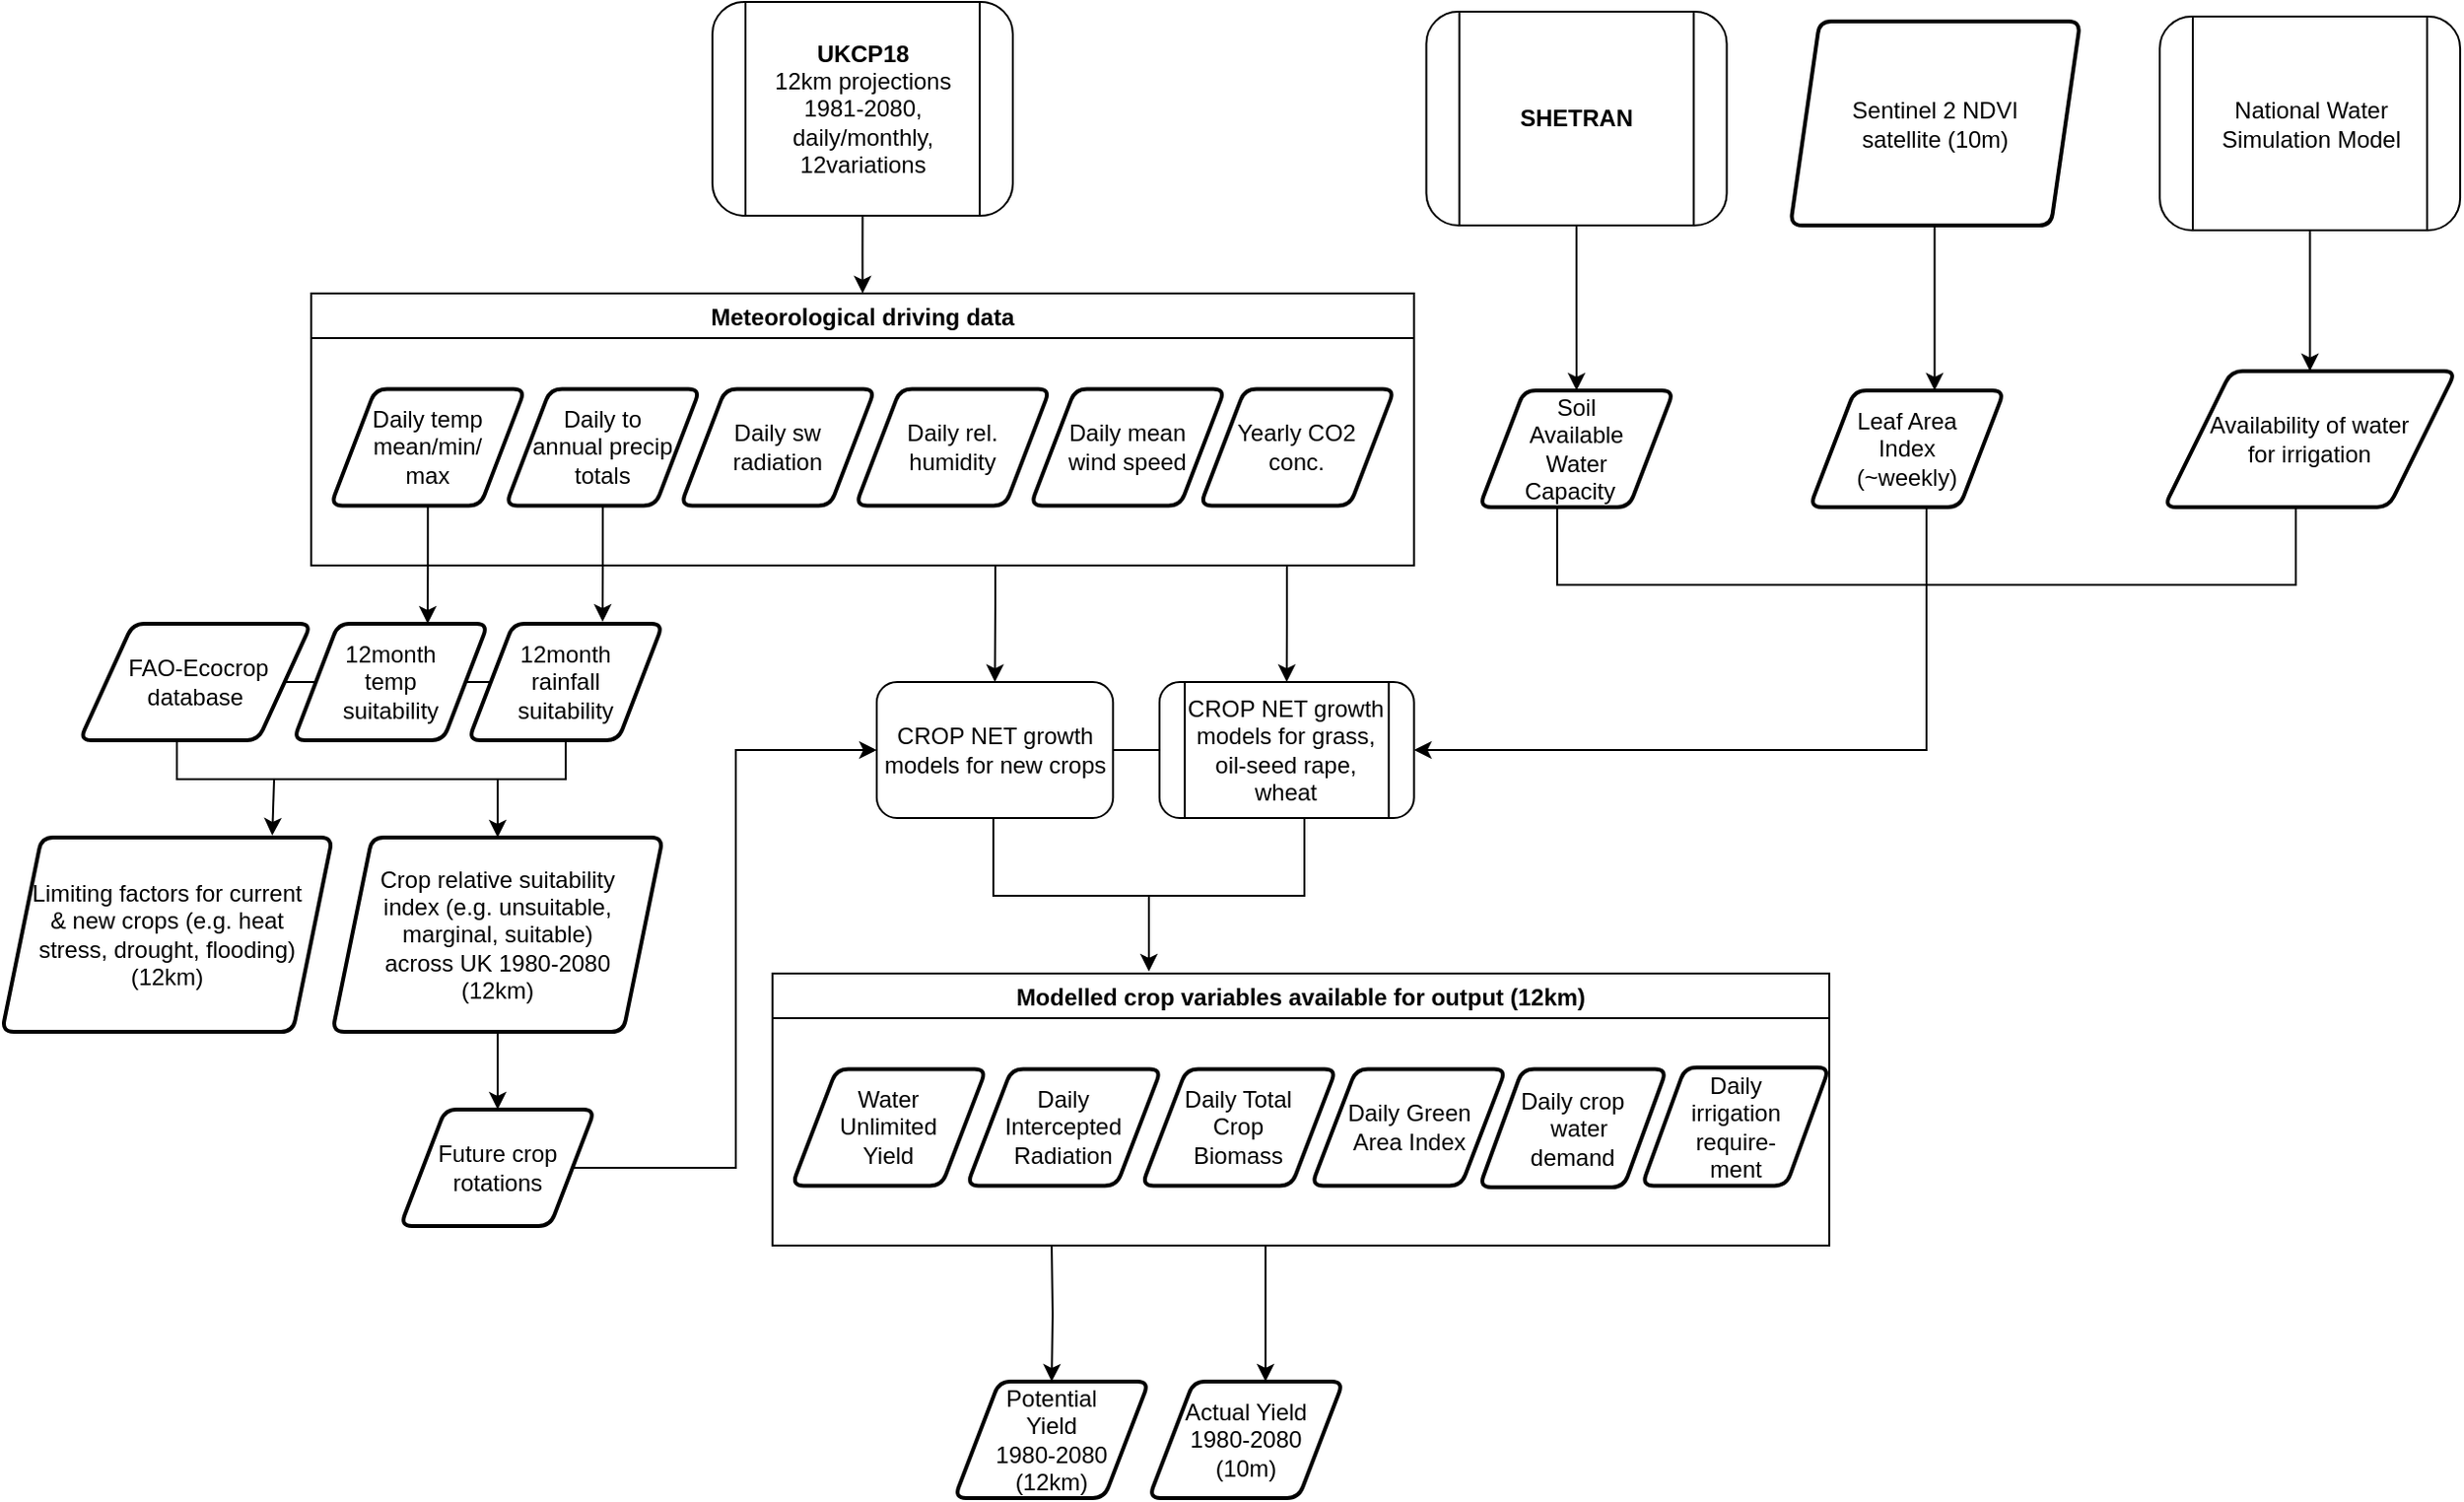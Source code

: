 <mxfile version="13.10.4" type="github">
  <diagram id="Yevh-g8nTKUBOGGr0oUq" name="Page-1">
    <mxGraphModel dx="782" dy="1904" grid="1" gridSize="10" guides="1" tooltips="1" connect="1" arrows="1" fold="1" page="1" pageScale="1" pageWidth="827" pageHeight="1169" math="0" shadow="0">
      <root>
        <mxCell id="gkHT4bu3b0f0jtjOqA4o-0" />
        <mxCell id="gkHT4bu3b0f0jtjOqA4o-1" parent="gkHT4bu3b0f0jtjOqA4o-0" />
        <mxCell id="VNxaeYcz-5pTjhsVP7Z5-10" style="edgeStyle=orthogonalEdgeStyle;rounded=0;orthogonalLoop=1;jettySize=auto;html=1;entryX=0.5;entryY=0;entryDx=0;entryDy=0;" parent="gkHT4bu3b0f0jtjOqA4o-1" source="crPVwcIPL3rN5ODeDzdk-15" target="ddazaEeR6ssN1BWX0ktI-7" edge="1">
          <mxGeometry relative="1" as="geometry">
            <mxPoint x="570.93" y="210" as="targetPoint" />
            <Array as="points">
              <mxPoint x="651" y="170" />
              <mxPoint x="651" y="170" />
            </Array>
          </mxGeometry>
        </mxCell>
        <mxCell id="crPVwcIPL3rN5ODeDzdk-15" value="Meteorological driving data" style="swimlane;" parent="gkHT4bu3b0f0jtjOqA4o-1" vertex="1">
          <mxGeometry x="299.11" y="10" width="567.26" height="140" as="geometry" />
        </mxCell>
        <mxCell id="crPVwcIPL3rN5ODeDzdk-16" value="&lt;div&gt;Daily to &lt;br&gt;&lt;/div&gt;&lt;div&gt;annual precip&lt;/div&gt;&lt;div&gt;totals&lt;br&gt;&lt;/div&gt;" style="shape=parallelogram;html=1;strokeWidth=2;perimeter=parallelogramPerimeter;whiteSpace=wrap;rounded=1;arcSize=12;size=0.23;" parent="crPVwcIPL3rN5ODeDzdk-15" vertex="1">
          <mxGeometry x="100" y="49.21" width="100" height="60" as="geometry" />
        </mxCell>
        <mxCell id="crPVwcIPL3rN5ODeDzdk-17" value="&lt;div&gt;Daily temp&lt;/div&gt;&lt;div&gt;mean/min/&lt;/div&gt;&lt;div&gt;max&lt;br&gt;&lt;/div&gt;" style="shape=parallelogram;html=1;strokeWidth=2;perimeter=parallelogramPerimeter;whiteSpace=wrap;rounded=1;arcSize=12;size=0.23;" parent="crPVwcIPL3rN5ODeDzdk-15" vertex="1">
          <mxGeometry x="10" y="49.21" width="100" height="60" as="geometry" />
        </mxCell>
        <mxCell id="wCKSHiEcdpWvHQWmLOOp-2" value="&lt;div&gt;Daily sw&lt;/div&gt;&lt;div&gt;radiation&lt;br&gt;&lt;/div&gt;" style="shape=parallelogram;html=1;strokeWidth=2;perimeter=parallelogramPerimeter;whiteSpace=wrap;rounded=1;arcSize=12;size=0.23;" parent="crPVwcIPL3rN5ODeDzdk-15" vertex="1">
          <mxGeometry x="190" y="49.21" width="100" height="60" as="geometry" />
        </mxCell>
        <mxCell id="wCKSHiEcdpWvHQWmLOOp-3" value="&lt;div&gt;Daily rel.&lt;/div&gt;&lt;div&gt;humidity&lt;br&gt;&lt;/div&gt;" style="shape=parallelogram;html=1;strokeWidth=2;perimeter=parallelogramPerimeter;whiteSpace=wrap;rounded=1;arcSize=12;size=0.23;" parent="crPVwcIPL3rN5ODeDzdk-15" vertex="1">
          <mxGeometry x="280" y="49.21" width="100" height="60" as="geometry" />
        </mxCell>
        <mxCell id="wCKSHiEcdpWvHQWmLOOp-5" value="&lt;div&gt;Daily mean&lt;/div&gt;&lt;div&gt;wind speed&lt;br&gt;&lt;/div&gt;" style="shape=parallelogram;html=1;strokeWidth=2;perimeter=parallelogramPerimeter;whiteSpace=wrap;rounded=1;arcSize=12;size=0.23;" parent="crPVwcIPL3rN5ODeDzdk-15" vertex="1">
          <mxGeometry x="370" y="49.21" width="100" height="60" as="geometry" />
        </mxCell>
        <mxCell id="wCKSHiEcdpWvHQWmLOOp-6" value="&lt;div&gt;Yearly CO2&lt;/div&gt;&lt;div&gt;conc.&lt;br&gt;&lt;/div&gt;" style="shape=parallelogram;html=1;strokeWidth=2;perimeter=parallelogramPerimeter;whiteSpace=wrap;rounded=1;arcSize=12;size=0.23;" parent="crPVwcIPL3rN5ODeDzdk-15" vertex="1">
          <mxGeometry x="457.26" y="49.21" width="100" height="60" as="geometry" />
        </mxCell>
        <mxCell id="ddazaEeR6ssN1BWX0ktI-7" value="CROP NET growth models for new crops" style="rounded=1;whiteSpace=wrap;html=1;fontSize=12;glass=0;strokeWidth=1;shadow=0;" parent="gkHT4bu3b0f0jtjOqA4o-1" vertex="1">
          <mxGeometry x="590" y="210" width="121.57" height="70" as="geometry" />
        </mxCell>
        <mxCell id="wCKSHiEcdpWvHQWmLOOp-8" style="edgeStyle=orthogonalEdgeStyle;rounded=0;orthogonalLoop=1;jettySize=auto;html=1;exitX=0.5;exitY=1;exitDx=0;exitDy=0;entryX=0.5;entryY=0;entryDx=0;entryDy=0;" parent="gkHT4bu3b0f0jtjOqA4o-1" source="wCKSHiEcdpWvHQWmLOOp-0" target="crPVwcIPL3rN5ODeDzdk-15" edge="1">
          <mxGeometry relative="1" as="geometry" />
        </mxCell>
        <mxCell id="wCKSHiEcdpWvHQWmLOOp-0" value="&lt;div&gt;&lt;b&gt;UKCP18&lt;/b&gt;&lt;/div&gt;&lt;div&gt;12km projections 1981-2080, daily/monthly, 12variations&lt;br&gt;&lt;/div&gt;" style="shape=process;whiteSpace=wrap;html=1;backgroundOutline=1;shadow=0;fontFamily=Helvetica;fontSize=12;fontColor=#000000;align=center;strokeColor=#000000;strokeWidth=1;fillColor=#ffffff;rounded=1;" parent="gkHT4bu3b0f0jtjOqA4o-1" vertex="1">
          <mxGeometry x="505.47" y="-140" width="154.53" height="110" as="geometry" />
        </mxCell>
        <mxCell id="wCKSHiEcdpWvHQWmLOOp-9" value="&lt;div&gt;12month &lt;br&gt;&lt;/div&gt;&lt;div&gt;temp&lt;/div&gt;&lt;div&gt;suitability&lt;br&gt;&lt;/div&gt;" style="shape=parallelogram;html=1;strokeWidth=2;perimeter=parallelogramPerimeter;whiteSpace=wrap;rounded=1;arcSize=12;size=0.23;" parent="gkHT4bu3b0f0jtjOqA4o-1" vertex="1">
          <mxGeometry x="290" y="180" width="100" height="60" as="geometry" />
        </mxCell>
        <mxCell id="wCKSHiEcdpWvHQWmLOOp-10" value="&lt;div&gt;12month &lt;br&gt;&lt;/div&gt;&lt;div&gt;rainfall&lt;/div&gt;&lt;div&gt;suitability&lt;br&gt;&lt;/div&gt;" style="shape=parallelogram;html=1;strokeWidth=2;perimeter=parallelogramPerimeter;whiteSpace=wrap;rounded=1;arcSize=12;size=0.23;" parent="gkHT4bu3b0f0jtjOqA4o-1" vertex="1">
          <mxGeometry x="380" y="180" width="100" height="60" as="geometry" />
        </mxCell>
        <mxCell id="wCKSHiEcdpWvHQWmLOOp-15" style="edgeStyle=orthogonalEdgeStyle;rounded=0;orthogonalLoop=1;jettySize=auto;html=1;exitX=0.5;exitY=1;exitDx=0;exitDy=0;entryX=0.69;entryY=0;entryDx=0;entryDy=0;entryPerimeter=0;" parent="gkHT4bu3b0f0jtjOqA4o-1" source="crPVwcIPL3rN5ODeDzdk-17" target="wCKSHiEcdpWvHQWmLOOp-9" edge="1">
          <mxGeometry relative="1" as="geometry" />
        </mxCell>
        <mxCell id="wCKSHiEcdpWvHQWmLOOp-16" style="edgeStyle=orthogonalEdgeStyle;rounded=0;orthogonalLoop=1;jettySize=auto;html=1;exitX=0.5;exitY=1;exitDx=0;exitDy=0;entryX=0.69;entryY=-0.017;entryDx=0;entryDy=0;entryPerimeter=0;" parent="gkHT4bu3b0f0jtjOqA4o-1" source="crPVwcIPL3rN5ODeDzdk-16" target="wCKSHiEcdpWvHQWmLOOp-10" edge="1">
          <mxGeometry relative="1" as="geometry" />
        </mxCell>
        <mxCell id="wCKSHiEcdpWvHQWmLOOp-32" style="edgeStyle=orthogonalEdgeStyle;rounded=0;orthogonalLoop=1;jettySize=auto;html=1;exitX=0.5;exitY=1;exitDx=0;exitDy=0;entryX=0.5;entryY=0;entryDx=0;entryDy=0;" parent="gkHT4bu3b0f0jtjOqA4o-1" source="lZxQcJOYDEL4WEOB50Lx-2" target="wCKSHiEcdpWvHQWmLOOp-23" edge="1">
          <mxGeometry relative="1" as="geometry" />
        </mxCell>
        <mxCell id="wCKSHiEcdpWvHQWmLOOp-17" value="&lt;div&gt;Limiting factors for current&lt;/div&gt;&lt;div&gt;&amp;amp; new crops (e.g. heat&lt;/div&gt;&lt;div&gt;stress, drought, flooding)&lt;/div&gt;&lt;div&gt;(12km)&lt;br&gt;&lt;/div&gt;" style="shape=parallelogram;html=1;strokeWidth=2;perimeter=parallelogramPerimeter;whiteSpace=wrap;rounded=1;arcSize=12;size=0.12;" parent="gkHT4bu3b0f0jtjOqA4o-1" vertex="1">
          <mxGeometry x="140" y="290" width="170" height="100" as="geometry" />
        </mxCell>
        <mxCell id="wCKSHiEcdpWvHQWmLOOp-18" value="&lt;div&gt;&amp;nbsp;FAO-Ecocrop&lt;/div&gt;&lt;div&gt;database&lt;br&gt;&lt;/div&gt;" style="shape=parallelogram;html=1;strokeWidth=2;perimeter=parallelogramPerimeter;whiteSpace=wrap;rounded=1;arcSize=12;size=0.23;" parent="gkHT4bu3b0f0jtjOqA4o-1" vertex="1">
          <mxGeometry x="180" y="180" width="119.11" height="60" as="geometry" />
        </mxCell>
        <mxCell id="wCKSHiEcdpWvHQWmLOOp-72" style="edgeStyle=orthogonalEdgeStyle;rounded=0;orthogonalLoop=1;jettySize=auto;html=1;exitX=1;exitY=0.5;exitDx=0;exitDy=0;entryX=0;entryY=0.5;entryDx=0;entryDy=0;" parent="gkHT4bu3b0f0jtjOqA4o-1" source="wCKSHiEcdpWvHQWmLOOp-23" target="ddazaEeR6ssN1BWX0ktI-7" edge="1">
          <mxGeometry relative="1" as="geometry" />
        </mxCell>
        <mxCell id="wCKSHiEcdpWvHQWmLOOp-23" value="&lt;div&gt;Future crop&lt;/div&gt;&lt;div&gt;rotations&lt;br&gt;&lt;/div&gt;" style="shape=parallelogram;html=1;strokeWidth=2;perimeter=parallelogramPerimeter;whiteSpace=wrap;rounded=1;arcSize=12;size=0.23;" parent="gkHT4bu3b0f0jtjOqA4o-1" vertex="1">
          <mxGeometry x="345.0" y="430" width="100" height="60" as="geometry" />
        </mxCell>
        <mxCell id="wCKSHiEcdpWvHQWmLOOp-24" value="" style="endArrow=none;html=1;entryX=0;entryY=0.5;entryDx=0;entryDy=0;" parent="gkHT4bu3b0f0jtjOqA4o-1" source="wCKSHiEcdpWvHQWmLOOp-18" target="wCKSHiEcdpWvHQWmLOOp-9" edge="1">
          <mxGeometry width="50" height="50" relative="1" as="geometry">
            <mxPoint x="280" y="260" as="sourcePoint" />
            <mxPoint x="310" y="210" as="targetPoint" />
          </mxGeometry>
        </mxCell>
        <mxCell id="wCKSHiEcdpWvHQWmLOOp-27" value="" style="endArrow=none;html=1;entryX=0;entryY=0.5;entryDx=0;entryDy=0;exitX=1;exitY=0.5;exitDx=0;exitDy=0;" parent="gkHT4bu3b0f0jtjOqA4o-1" source="wCKSHiEcdpWvHQWmLOOp-9" target="wCKSHiEcdpWvHQWmLOOp-10" edge="1">
          <mxGeometry width="50" height="50" relative="1" as="geometry">
            <mxPoint x="380" y="210" as="sourcePoint" />
            <mxPoint x="396.088" y="210" as="targetPoint" />
          </mxGeometry>
        </mxCell>
        <mxCell id="wCKSHiEcdpWvHQWmLOOp-31" style="edgeStyle=orthogonalEdgeStyle;rounded=0;orthogonalLoop=1;jettySize=auto;html=1;exitX=0.83;exitY=1;exitDx=0;exitDy=0;entryX=0.5;entryY=0;entryDx=0;entryDy=0;exitPerimeter=0;" parent="gkHT4bu3b0f0jtjOqA4o-1" source="wCKSHiEcdpWvHQWmLOOp-29" target="lZxQcJOYDEL4WEOB50Lx-2" edge="1">
          <mxGeometry relative="1" as="geometry">
            <Array as="points">
              <mxPoint x="395" y="260" />
            </Array>
          </mxGeometry>
        </mxCell>
        <mxCell id="lZxQcJOYDEL4WEOB50Lx-3" style="edgeStyle=orthogonalEdgeStyle;rounded=0;orthogonalLoop=1;jettySize=auto;html=1;exitX=0.25;exitY=1;exitDx=0;exitDy=0;entryX=0.818;entryY=-0.01;entryDx=0;entryDy=0;entryPerimeter=0;" parent="gkHT4bu3b0f0jtjOqA4o-1" source="wCKSHiEcdpWvHQWmLOOp-29" target="wCKSHiEcdpWvHQWmLOOp-17" edge="1">
          <mxGeometry relative="1" as="geometry" />
        </mxCell>
        <mxCell id="wCKSHiEcdpWvHQWmLOOp-29" value="" style="shape=partialRectangle;whiteSpace=wrap;html=1;bottom=1;right=1;left=1;top=0;fillColor=none;routingCenterX=-0.5;" parent="gkHT4bu3b0f0jtjOqA4o-1" vertex="1">
          <mxGeometry x="230" y="240" width="200" height="20" as="geometry" />
        </mxCell>
        <mxCell id="wCKSHiEcdpWvHQWmLOOp-35" value="CROP NET growth models for grass, oil-seed rape, wheat" style="shape=process;whiteSpace=wrap;html=1;backgroundOutline=1;shadow=0;fontFamily=Helvetica;fontSize=12;fontColor=#000000;align=center;strokeColor=#000000;strokeWidth=1;fillColor=#ffffff;rounded=1;" parent="gkHT4bu3b0f0jtjOqA4o-1" vertex="1">
          <mxGeometry x="735.44" y="210" width="130.93" height="70" as="geometry" />
        </mxCell>
        <mxCell id="wCKSHiEcdpWvHQWmLOOp-38" style="edgeStyle=orthogonalEdgeStyle;rounded=0;orthogonalLoop=1;jettySize=auto;html=1;entryX=0.5;entryY=0;entryDx=0;entryDy=0;" parent="gkHT4bu3b0f0jtjOqA4o-1" target="wCKSHiEcdpWvHQWmLOOp-35" edge="1">
          <mxGeometry relative="1" as="geometry">
            <mxPoint x="750.011" y="240" as="targetPoint" />
            <mxPoint x="801" y="150" as="sourcePoint" />
            <Array as="points">
              <mxPoint x="801" y="180" />
              <mxPoint x="801" y="180" />
            </Array>
          </mxGeometry>
        </mxCell>
        <mxCell id="wCKSHiEcdpWvHQWmLOOp-44" value="" style="endArrow=none;html=1;exitX=1;exitY=0.5;exitDx=0;exitDy=0;entryX=0;entryY=0.5;entryDx=0;entryDy=0;" parent="gkHT4bu3b0f0jtjOqA4o-1" source="ddazaEeR6ssN1BWX0ktI-7" target="wCKSHiEcdpWvHQWmLOOp-35" edge="1">
          <mxGeometry width="50" height="50" relative="1" as="geometry">
            <mxPoint x="690" y="244.66" as="sourcePoint" />
            <mxPoint x="740" y="245" as="targetPoint" />
          </mxGeometry>
        </mxCell>
        <mxCell id="89iqilX4cf4417XdQgaj-3" style="edgeStyle=orthogonalEdgeStyle;rounded=0;orthogonalLoop=1;jettySize=auto;html=1;exitX=0.5;exitY=1;exitDx=0;exitDy=0;" parent="gkHT4bu3b0f0jtjOqA4o-1" source="wCKSHiEcdpWvHQWmLOOp-46" edge="1">
          <mxGeometry relative="1" as="geometry">
            <mxPoint x="730" y="359" as="targetPoint" />
          </mxGeometry>
        </mxCell>
        <mxCell id="wCKSHiEcdpWvHQWmLOOp-46" value="" style="shape=partialRectangle;whiteSpace=wrap;html=1;bottom=1;right=1;left=1;top=0;fillColor=none;routingCenterX=-0.5;" parent="gkHT4bu3b0f0jtjOqA4o-1" vertex="1">
          <mxGeometry x="650" y="280" width="160" height="40" as="geometry" />
        </mxCell>
        <mxCell id="wCKSHiEcdpWvHQWmLOOp-61" style="edgeStyle=orthogonalEdgeStyle;rounded=0;orthogonalLoop=1;jettySize=auto;html=1;entryX=0.5;entryY=0;entryDx=0;entryDy=0;" parent="gkHT4bu3b0f0jtjOqA4o-1" target="wCKSHiEcdpWvHQWmLOOp-59" edge="1">
          <mxGeometry relative="1" as="geometry">
            <mxPoint x="680" y="500" as="sourcePoint" />
          </mxGeometry>
        </mxCell>
        <mxCell id="wCKSHiEcdpWvHQWmLOOp-51" value="Modelled crop variables available for output (12km)" style="swimlane;" parent="gkHT4bu3b0f0jtjOqA4o-1" vertex="1">
          <mxGeometry x="536.37" y="360" width="543.63" height="140" as="geometry" />
        </mxCell>
        <mxCell id="wCKSHiEcdpWvHQWmLOOp-54" value="&lt;div&gt;Water&lt;/div&gt;&lt;div&gt;Unlimited&lt;/div&gt;&lt;div&gt;Yield&lt;br&gt;&lt;/div&gt;" style="shape=parallelogram;html=1;strokeWidth=2;perimeter=parallelogramPerimeter;whiteSpace=wrap;rounded=1;arcSize=12;size=0.23;" parent="wCKSHiEcdpWvHQWmLOOp-51" vertex="1">
          <mxGeometry x="10" y="49.21" width="100" height="60" as="geometry" />
        </mxCell>
        <mxCell id="wCKSHiEcdpWvHQWmLOOp-55" value="&lt;div&gt;Daily &lt;br&gt;&lt;/div&gt;&lt;div&gt;Intercepted&lt;/div&gt;&lt;div&gt;Radiation&lt;br&gt;&lt;/div&gt;" style="shape=parallelogram;html=1;strokeWidth=2;perimeter=parallelogramPerimeter;whiteSpace=wrap;rounded=1;arcSize=12;size=0.23;" parent="wCKSHiEcdpWvHQWmLOOp-51" vertex="1">
          <mxGeometry x="100" y="49.21" width="100" height="60" as="geometry" />
        </mxCell>
        <mxCell id="wCKSHiEcdpWvHQWmLOOp-56" value="&lt;div&gt;Daily Total&lt;/div&gt;&lt;div&gt;Crop &lt;br&gt;&lt;/div&gt;&lt;div&gt;Biomass&lt;br&gt;&lt;/div&gt;" style="shape=parallelogram;html=1;strokeWidth=2;perimeter=parallelogramPerimeter;whiteSpace=wrap;rounded=1;arcSize=12;size=0.23;" parent="wCKSHiEcdpWvHQWmLOOp-51" vertex="1">
          <mxGeometry x="190" y="49.21" width="100" height="60" as="geometry" />
        </mxCell>
        <mxCell id="wCKSHiEcdpWvHQWmLOOp-57" value="&lt;div&gt;Daily crop &lt;br&gt;&lt;/div&gt;&lt;div&gt;&amp;nbsp; water &lt;br&gt;&lt;/div&gt;demand" style="shape=parallelogram;html=1;strokeWidth=2;perimeter=parallelogramPerimeter;whiteSpace=wrap;rounded=1;arcSize=12;size=0.23;" parent="wCKSHiEcdpWvHQWmLOOp-51" vertex="1">
          <mxGeometry x="363.63" y="49.21" width="96.37" height="60.79" as="geometry" />
        </mxCell>
        <mxCell id="89iqilX4cf4417XdQgaj-1" value="&lt;div&gt;Daily &lt;br&gt;&lt;/div&gt;&lt;div&gt;irrigation&lt;/div&gt;&lt;div&gt;require-&lt;/div&gt;&lt;div&gt;ment&lt;/div&gt;" style="shape=parallelogram;html=1;strokeWidth=2;perimeter=parallelogramPerimeter;whiteSpace=wrap;rounded=1;arcSize=12;size=0.23;" parent="wCKSHiEcdpWvHQWmLOOp-51" vertex="1">
          <mxGeometry x="447.26" y="48.42" width="96.37" height="60.79" as="geometry" />
        </mxCell>
        <mxCell id="wCKSHiEcdpWvHQWmLOOp-59" value="&lt;div&gt;Potential&lt;/div&gt;&lt;div&gt;Yield&lt;/div&gt;&lt;div&gt;1980-2080&lt;br&gt;&lt;/div&gt;&lt;div&gt; (12km)&lt;/div&gt;" style="shape=parallelogram;html=1;strokeWidth=2;perimeter=parallelogramPerimeter;whiteSpace=wrap;rounded=1;arcSize=12;size=0.23;" parent="gkHT4bu3b0f0jtjOqA4o-1" vertex="1">
          <mxGeometry x="630" y="570" width="100" height="60" as="geometry" />
        </mxCell>
        <mxCell id="wCKSHiEcdpWvHQWmLOOp-60" value="&lt;div&gt;Actual Yield&lt;/div&gt;&lt;div&gt;1980-2080&lt;br&gt;&lt;/div&gt;&lt;div&gt;(10m)&lt;br&gt;&lt;/div&gt;" style="shape=parallelogram;html=1;strokeWidth=2;perimeter=parallelogramPerimeter;whiteSpace=wrap;rounded=1;arcSize=12;size=0.23;" parent="gkHT4bu3b0f0jtjOqA4o-1" vertex="1">
          <mxGeometry x="730.0" y="570" width="100" height="60" as="geometry" />
        </mxCell>
        <mxCell id="wCKSHiEcdpWvHQWmLOOp-62" style="edgeStyle=orthogonalEdgeStyle;rounded=0;orthogonalLoop=1;jettySize=auto;html=1;entryX=0.5;entryY=0;entryDx=0;entryDy=0;" parent="gkHT4bu3b0f0jtjOqA4o-1" edge="1">
          <mxGeometry relative="1" as="geometry">
            <mxPoint x="790" y="500" as="sourcePoint" />
            <mxPoint x="790" y="570" as="targetPoint" />
          </mxGeometry>
        </mxCell>
        <mxCell id="wCKSHiEcdpWvHQWmLOOp-66" style="edgeStyle=orthogonalEdgeStyle;rounded=0;orthogonalLoop=1;jettySize=auto;html=1;" parent="gkHT4bu3b0f0jtjOqA4o-1" source="wCKSHiEcdpWvHQWmLOOp-63" target="wCKSHiEcdpWvHQWmLOOp-65" edge="1">
          <mxGeometry relative="1" as="geometry" />
        </mxCell>
        <mxCell id="wCKSHiEcdpWvHQWmLOOp-63" value="&lt;div&gt;&lt;b&gt;SHETRAN&lt;br&gt;&lt;/b&gt;&lt;/div&gt;" style="shape=process;whiteSpace=wrap;html=1;backgroundOutline=1;shadow=0;fontFamily=Helvetica;fontSize=12;fontColor=#000000;align=center;strokeColor=#000000;strokeWidth=1;fillColor=#ffffff;rounded=1;" parent="gkHT4bu3b0f0jtjOqA4o-1" vertex="1">
          <mxGeometry x="872.73" y="-135" width="154.53" height="110" as="geometry" />
        </mxCell>
        <mxCell id="wCKSHiEcdpWvHQWmLOOp-64" value="&lt;div&gt;Sentinel 2 NDVI&lt;/div&gt;&lt;div&gt;satellite (10m)&lt;br&gt;&lt;/div&gt;" style="shape=parallelogram;html=1;strokeWidth=2;perimeter=parallelogramPerimeter;whiteSpace=wrap;rounded=1;arcSize=12;size=0.101;" parent="gkHT4bu3b0f0jtjOqA4o-1" vertex="1">
          <mxGeometry x="1060" y="-130" width="149.07" height="105" as="geometry" />
        </mxCell>
        <mxCell id="wCKSHiEcdpWvHQWmLOOp-65" value="&lt;div&gt;Soil &lt;br&gt;&lt;/div&gt;&lt;div&gt; Available &lt;br&gt;&lt;/div&gt;&lt;div&gt;Water &lt;br&gt;&lt;/div&gt;&lt;div&gt;&amp;nbsp;&amp;nbsp; Capacity&amp;nbsp;&amp;nbsp;&amp;nbsp;&amp;nbsp;&amp;nbsp; &lt;/div&gt;" style="shape=parallelogram;html=1;strokeWidth=2;perimeter=parallelogramPerimeter;whiteSpace=wrap;rounded=1;arcSize=12;size=0.23;" parent="gkHT4bu3b0f0jtjOqA4o-1" vertex="1">
          <mxGeometry x="900" y="60" width="100" height="60" as="geometry" />
        </mxCell>
        <mxCell id="wCKSHiEcdpWvHQWmLOOp-67" value="&lt;div&gt;Leaf Area&lt;/div&gt;&lt;div&gt;Index &lt;br&gt;&lt;/div&gt;&lt;div&gt;(~weekly)&lt;br&gt;&lt;/div&gt;" style="shape=parallelogram;html=1;strokeWidth=2;perimeter=parallelogramPerimeter;whiteSpace=wrap;rounded=1;arcSize=12;size=0.23;" parent="gkHT4bu3b0f0jtjOqA4o-1" vertex="1">
          <mxGeometry x="1070" y="60" width="100" height="60" as="geometry" />
        </mxCell>
        <mxCell id="wCKSHiEcdpWvHQWmLOOp-69" style="edgeStyle=orthogonalEdgeStyle;rounded=0;orthogonalLoop=1;jettySize=auto;html=1;" parent="gkHT4bu3b0f0jtjOqA4o-1" edge="1">
          <mxGeometry relative="1" as="geometry">
            <mxPoint x="1134.186" y="-25" as="sourcePoint" />
            <mxPoint x="1134.186" y="60.0" as="targetPoint" />
          </mxGeometry>
        </mxCell>
        <mxCell id="wCKSHiEcdpWvHQWmLOOp-71" style="edgeStyle=orthogonalEdgeStyle;rounded=0;orthogonalLoop=1;jettySize=auto;html=1;exitX=0.5;exitY=1;exitDx=0;exitDy=0;entryX=1;entryY=0.5;entryDx=0;entryDy=0;" parent="gkHT4bu3b0f0jtjOqA4o-1" source="wCKSHiEcdpWvHQWmLOOp-70" target="wCKSHiEcdpWvHQWmLOOp-35" edge="1">
          <mxGeometry relative="1" as="geometry" />
        </mxCell>
        <mxCell id="wCKSHiEcdpWvHQWmLOOp-70" value="" style="shape=partialRectangle;whiteSpace=wrap;html=1;bottom=1;right=1;left=1;top=0;fillColor=none;routingCenterX=-0.5;" parent="gkHT4bu3b0f0jtjOqA4o-1" vertex="1">
          <mxGeometry x="940" y="120" width="380" height="40" as="geometry" />
        </mxCell>
        <mxCell id="lZxQcJOYDEL4WEOB50Lx-2" value="&lt;div&gt;Crop relative suitability&lt;/div&gt;&lt;div&gt;index (e.g. unsuitable,&lt;/div&gt;&lt;div&gt;marginal, suitable)&lt;/div&gt;&lt;div&gt; across UK 1980-2080&lt;/div&gt;&lt;div&gt;(12km)&lt;br&gt;&lt;/div&gt;" style="shape=parallelogram;html=1;strokeWidth=2;perimeter=parallelogramPerimeter;whiteSpace=wrap;rounded=1;arcSize=12;size=0.12;" parent="gkHT4bu3b0f0jtjOqA4o-1" vertex="1">
          <mxGeometry x="310" y="290" width="170" height="100" as="geometry" />
        </mxCell>
        <mxCell id="89iqilX4cf4417XdQgaj-0" value="&lt;div&gt;Daily Green&lt;/div&gt;&lt;div&gt;Area Index&lt;br&gt;&lt;/div&gt;" style="shape=parallelogram;html=1;strokeWidth=2;perimeter=parallelogramPerimeter;whiteSpace=wrap;rounded=1;arcSize=12;size=0.23;" parent="gkHT4bu3b0f0jtjOqA4o-1" vertex="1">
          <mxGeometry x="813.63" y="409.21" width="100" height="60" as="geometry" />
        </mxCell>
        <mxCell id="89iqilX4cf4417XdQgaj-8" style="edgeStyle=orthogonalEdgeStyle;rounded=0;orthogonalLoop=1;jettySize=auto;html=1;exitX=0.5;exitY=1;exitDx=0;exitDy=0;" parent="gkHT4bu3b0f0jtjOqA4o-1" source="89iqilX4cf4417XdQgaj-4" target="89iqilX4cf4417XdQgaj-5" edge="1">
          <mxGeometry relative="1" as="geometry" />
        </mxCell>
        <mxCell id="89iqilX4cf4417XdQgaj-4" value="National Water Simulation Model" style="shape=process;whiteSpace=wrap;html=1;backgroundOutline=1;shadow=0;fontFamily=Helvetica;fontSize=12;fontColor=#000000;align=center;strokeColor=#000000;strokeWidth=1;fillColor=#ffffff;rounded=1;" parent="gkHT4bu3b0f0jtjOqA4o-1" vertex="1">
          <mxGeometry x="1250" y="-132.5" width="154.53" height="110" as="geometry" />
        </mxCell>
        <mxCell id="89iqilX4cf4417XdQgaj-5" value="&lt;div&gt;Availability of water &lt;br&gt;&lt;/div&gt;&lt;div&gt;for irrigation&lt;/div&gt;" style="shape=parallelogram;html=1;strokeWidth=2;perimeter=parallelogramPerimeter;whiteSpace=wrap;rounded=1;arcSize=12;size=0.23;" parent="gkHT4bu3b0f0jtjOqA4o-1" vertex="1">
          <mxGeometry x="1252.26" y="50" width="150" height="70" as="geometry" />
        </mxCell>
        <mxCell id="89iqilX4cf4417XdQgaj-10" value="" style="endArrow=none;html=1;" parent="gkHT4bu3b0f0jtjOqA4o-1" edge="1">
          <mxGeometry width="50" height="50" relative="1" as="geometry">
            <mxPoint x="1130" y="170" as="sourcePoint" />
            <mxPoint x="1130" y="120" as="targetPoint" />
          </mxGeometry>
        </mxCell>
      </root>
    </mxGraphModel>
  </diagram>
</mxfile>
